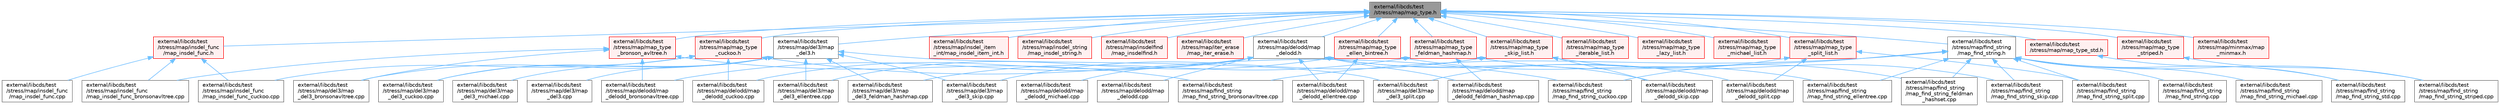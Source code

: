 digraph "external/libcds/test/stress/map/map_type.h"
{
 // LATEX_PDF_SIZE
  bgcolor="transparent";
  edge [fontname=Helvetica,fontsize=10,labelfontname=Helvetica,labelfontsize=10];
  node [fontname=Helvetica,fontsize=10,shape=box,height=0.2,width=0.4];
  Node1 [id="Node000001",label="external/libcds/test\l/stress/map/map_type.h",height=0.2,width=0.4,color="gray40", fillcolor="grey60", style="filled", fontcolor="black",tooltip=" "];
  Node1 -> Node2 [id="edge72_Node000001_Node000002",dir="back",color="steelblue1",style="solid",tooltip=" "];
  Node2 [id="Node000002",label="external/libcds/test\l/stress/map/del3/map\l_del3.h",height=0.2,width=0.4,color="grey40", fillcolor="white", style="filled",URL="$map__del3_8h.html",tooltip=" "];
  Node2 -> Node3 [id="edge73_Node000002_Node000003",dir="back",color="steelblue1",style="solid",tooltip=" "];
  Node3 [id="Node000003",label="external/libcds/test\l/stress/map/del3/map\l_del3.cpp",height=0.2,width=0.4,color="grey40", fillcolor="white", style="filled",URL="$map__del3_8cpp.html",tooltip=" "];
  Node2 -> Node4 [id="edge74_Node000002_Node000004",dir="back",color="steelblue1",style="solid",tooltip=" "];
  Node4 [id="Node000004",label="external/libcds/test\l/stress/map/del3/map\l_del3_bronsonavltree.cpp",height=0.2,width=0.4,color="grey40", fillcolor="white", style="filled",URL="$map__del3__bronsonavltree_8cpp.html",tooltip=" "];
  Node2 -> Node5 [id="edge75_Node000002_Node000005",dir="back",color="steelblue1",style="solid",tooltip=" "];
  Node5 [id="Node000005",label="external/libcds/test\l/stress/map/del3/map\l_del3_cuckoo.cpp",height=0.2,width=0.4,color="grey40", fillcolor="white", style="filled",URL="$map__del3__cuckoo_8cpp.html",tooltip=" "];
  Node2 -> Node6 [id="edge76_Node000002_Node000006",dir="back",color="steelblue1",style="solid",tooltip=" "];
  Node6 [id="Node000006",label="external/libcds/test\l/stress/map/del3/map\l_del3_ellentree.cpp",height=0.2,width=0.4,color="grey40", fillcolor="white", style="filled",URL="$map__del3__ellentree_8cpp.html",tooltip=" "];
  Node2 -> Node7 [id="edge77_Node000002_Node000007",dir="back",color="steelblue1",style="solid",tooltip=" "];
  Node7 [id="Node000007",label="external/libcds/test\l/stress/map/del3/map\l_del3_feldman_hashmap.cpp",height=0.2,width=0.4,color="grey40", fillcolor="white", style="filled",URL="$map__del3__feldman__hashmap_8cpp.html",tooltip=" "];
  Node2 -> Node8 [id="edge78_Node000002_Node000008",dir="back",color="steelblue1",style="solid",tooltip=" "];
  Node8 [id="Node000008",label="external/libcds/test\l/stress/map/del3/map\l_del3_michael.cpp",height=0.2,width=0.4,color="grey40", fillcolor="white", style="filled",URL="$map__del3__michael_8cpp.html",tooltip=" "];
  Node2 -> Node9 [id="edge79_Node000002_Node000009",dir="back",color="steelblue1",style="solid",tooltip=" "];
  Node9 [id="Node000009",label="external/libcds/test\l/stress/map/del3/map\l_del3_skip.cpp",height=0.2,width=0.4,color="grey40", fillcolor="white", style="filled",URL="$map__del3__skip_8cpp.html",tooltip=" "];
  Node2 -> Node10 [id="edge80_Node000002_Node000010",dir="back",color="steelblue1",style="solid",tooltip=" "];
  Node10 [id="Node000010",label="external/libcds/test\l/stress/map/del3/map\l_del3_split.cpp",height=0.2,width=0.4,color="grey40", fillcolor="white", style="filled",URL="$map__del3__split_8cpp.html",tooltip=" "];
  Node1 -> Node11 [id="edge81_Node000001_Node000011",dir="back",color="steelblue1",style="solid",tooltip=" "];
  Node11 [id="Node000011",label="external/libcds/test\l/stress/map/delodd/map\l_delodd.h",height=0.2,width=0.4,color="grey40", fillcolor="white", style="filled",URL="$map__delodd_8h.html",tooltip=" "];
  Node11 -> Node12 [id="edge82_Node000011_Node000012",dir="back",color="steelblue1",style="solid",tooltip=" "];
  Node12 [id="Node000012",label="external/libcds/test\l/stress/map/delodd/map\l_delodd.cpp",height=0.2,width=0.4,color="grey40", fillcolor="white", style="filled",URL="$map__delodd_8cpp.html",tooltip=" "];
  Node11 -> Node13 [id="edge83_Node000011_Node000013",dir="back",color="steelblue1",style="solid",tooltip=" "];
  Node13 [id="Node000013",label="external/libcds/test\l/stress/map/delodd/map\l_delodd_bronsonavltree.cpp",height=0.2,width=0.4,color="grey40", fillcolor="white", style="filled",URL="$map__delodd__bronsonavltree_8cpp.html",tooltip=" "];
  Node11 -> Node14 [id="edge84_Node000011_Node000014",dir="back",color="steelblue1",style="solid",tooltip=" "];
  Node14 [id="Node000014",label="external/libcds/test\l/stress/map/delodd/map\l_delodd_cuckoo.cpp",height=0.2,width=0.4,color="grey40", fillcolor="white", style="filled",URL="$map__delodd__cuckoo_8cpp.html",tooltip=" "];
  Node11 -> Node15 [id="edge85_Node000011_Node000015",dir="back",color="steelblue1",style="solid",tooltip=" "];
  Node15 [id="Node000015",label="external/libcds/test\l/stress/map/delodd/map\l_delodd_ellentree.cpp",height=0.2,width=0.4,color="grey40", fillcolor="white", style="filled",URL="$map__delodd__ellentree_8cpp.html",tooltip=" "];
  Node11 -> Node16 [id="edge86_Node000011_Node000016",dir="back",color="steelblue1",style="solid",tooltip=" "];
  Node16 [id="Node000016",label="external/libcds/test\l/stress/map/delodd/map\l_delodd_feldman_hashmap.cpp",height=0.2,width=0.4,color="grey40", fillcolor="white", style="filled",URL="$map__delodd__feldman__hashmap_8cpp.html",tooltip=" "];
  Node11 -> Node17 [id="edge87_Node000011_Node000017",dir="back",color="steelblue1",style="solid",tooltip=" "];
  Node17 [id="Node000017",label="external/libcds/test\l/stress/map/delodd/map\l_delodd_michael.cpp",height=0.2,width=0.4,color="grey40", fillcolor="white", style="filled",URL="$map__delodd__michael_8cpp.html",tooltip=" "];
  Node11 -> Node18 [id="edge88_Node000011_Node000018",dir="back",color="steelblue1",style="solid",tooltip=" "];
  Node18 [id="Node000018",label="external/libcds/test\l/stress/map/delodd/map\l_delodd_skip.cpp",height=0.2,width=0.4,color="grey40", fillcolor="white", style="filled",URL="$map__delodd__skip_8cpp.html",tooltip=" "];
  Node11 -> Node19 [id="edge89_Node000011_Node000019",dir="back",color="steelblue1",style="solid",tooltip=" "];
  Node19 [id="Node000019",label="external/libcds/test\l/stress/map/delodd/map\l_delodd_split.cpp",height=0.2,width=0.4,color="grey40", fillcolor="white", style="filled",URL="$map__delodd__split_8cpp.html",tooltip=" "];
  Node1 -> Node20 [id="edge90_Node000001_Node000020",dir="back",color="steelblue1",style="solid",tooltip=" "];
  Node20 [id="Node000020",label="external/libcds/test\l/stress/map/find_string\l/map_find_string.h",height=0.2,width=0.4,color="grey40", fillcolor="white", style="filled",URL="$map__find__string_8h.html",tooltip=" "];
  Node20 -> Node21 [id="edge91_Node000020_Node000021",dir="back",color="steelblue1",style="solid",tooltip=" "];
  Node21 [id="Node000021",label="external/libcds/test\l/stress/map/find_string\l/map_find_string.cpp",height=0.2,width=0.4,color="grey40", fillcolor="white", style="filled",URL="$map__find__string_8cpp.html",tooltip=" "];
  Node20 -> Node22 [id="edge92_Node000020_Node000022",dir="back",color="steelblue1",style="solid",tooltip=" "];
  Node22 [id="Node000022",label="external/libcds/test\l/stress/map/find_string\l/map_find_string_bronsonavltree.cpp",height=0.2,width=0.4,color="grey40", fillcolor="white", style="filled",URL="$map__find__string__bronsonavltree_8cpp.html",tooltip=" "];
  Node20 -> Node23 [id="edge93_Node000020_Node000023",dir="back",color="steelblue1",style="solid",tooltip=" "];
  Node23 [id="Node000023",label="external/libcds/test\l/stress/map/find_string\l/map_find_string_cuckoo.cpp",height=0.2,width=0.4,color="grey40", fillcolor="white", style="filled",URL="$map__find__string__cuckoo_8cpp.html",tooltip=" "];
  Node20 -> Node24 [id="edge94_Node000020_Node000024",dir="back",color="steelblue1",style="solid",tooltip=" "];
  Node24 [id="Node000024",label="external/libcds/test\l/stress/map/find_string\l/map_find_string_ellentree.cpp",height=0.2,width=0.4,color="grey40", fillcolor="white", style="filled",URL="$map__find__string__ellentree_8cpp.html",tooltip=" "];
  Node20 -> Node25 [id="edge95_Node000020_Node000025",dir="back",color="steelblue1",style="solid",tooltip=" "];
  Node25 [id="Node000025",label="external/libcds/test\l/stress/map/find_string\l/map_find_string_feldman\l_hashset.cpp",height=0.2,width=0.4,color="grey40", fillcolor="white", style="filled",URL="$map__find__string__feldman__hashset_8cpp.html",tooltip=" "];
  Node20 -> Node26 [id="edge96_Node000020_Node000026",dir="back",color="steelblue1",style="solid",tooltip=" "];
  Node26 [id="Node000026",label="external/libcds/test\l/stress/map/find_string\l/map_find_string_michael.cpp",height=0.2,width=0.4,color="grey40", fillcolor="white", style="filled",URL="$map__find__string__michael_8cpp.html",tooltip=" "];
  Node20 -> Node27 [id="edge97_Node000020_Node000027",dir="back",color="steelblue1",style="solid",tooltip=" "];
  Node27 [id="Node000027",label="external/libcds/test\l/stress/map/find_string\l/map_find_string_skip.cpp",height=0.2,width=0.4,color="grey40", fillcolor="white", style="filled",URL="$map__find__string__skip_8cpp.html",tooltip=" "];
  Node20 -> Node28 [id="edge98_Node000020_Node000028",dir="back",color="steelblue1",style="solid",tooltip=" "];
  Node28 [id="Node000028",label="external/libcds/test\l/stress/map/find_string\l/map_find_string_split.cpp",height=0.2,width=0.4,color="grey40", fillcolor="white", style="filled",URL="$map__find__string__split_8cpp.html",tooltip=" "];
  Node20 -> Node29 [id="edge99_Node000020_Node000029",dir="back",color="steelblue1",style="solid",tooltip=" "];
  Node29 [id="Node000029",label="external/libcds/test\l/stress/map/find_string\l/map_find_string_std.cpp",height=0.2,width=0.4,color="grey40", fillcolor="white", style="filled",URL="$map__find__string__std_8cpp.html",tooltip=" "];
  Node20 -> Node30 [id="edge100_Node000020_Node000030",dir="back",color="steelblue1",style="solid",tooltip=" "];
  Node30 [id="Node000030",label="external/libcds/test\l/stress/map/find_string\l/map_find_string_striped.cpp",height=0.2,width=0.4,color="grey40", fillcolor="white", style="filled",URL="$map__find__string__striped_8cpp.html",tooltip=" "];
  Node1 -> Node31 [id="edge101_Node000001_Node000031",dir="back",color="steelblue1",style="solid",tooltip=" "];
  Node31 [id="Node000031",label="external/libcds/test\l/stress/map/insdel_func\l/map_insdel_func.h",height=0.2,width=0.4,color="red", fillcolor="#FFF0F0", style="filled",URL="$map__insdel__func_8h.html",tooltip=" "];
  Node31 -> Node32 [id="edge102_Node000031_Node000032",dir="back",color="steelblue1",style="solid",tooltip=" "];
  Node32 [id="Node000032",label="external/libcds/test\l/stress/map/insdel_func\l/map_insdel_func.cpp",height=0.2,width=0.4,color="grey40", fillcolor="white", style="filled",URL="$map__insdel__func_8cpp.html",tooltip=" "];
  Node31 -> Node33 [id="edge103_Node000031_Node000033",dir="back",color="steelblue1",style="solid",tooltip=" "];
  Node33 [id="Node000033",label="external/libcds/test\l/stress/map/insdel_func\l/map_insdel_func_bronsonavltree.cpp",height=0.2,width=0.4,color="grey40", fillcolor="white", style="filled",URL="$map__insdel__func__bronsonavltree_8cpp.html",tooltip=" "];
  Node31 -> Node34 [id="edge104_Node000031_Node000034",dir="back",color="steelblue1",style="solid",tooltip=" "];
  Node34 [id="Node000034",label="external/libcds/test\l/stress/map/insdel_func\l/map_insdel_func_cuckoo.cpp",height=0.2,width=0.4,color="grey40", fillcolor="white", style="filled",URL="$map__insdel__func__cuckoo_8cpp.html",tooltip=" "];
  Node1 -> Node41 [id="edge105_Node000001_Node000041",dir="back",color="steelblue1",style="solid",tooltip=" "];
  Node41 [id="Node000041",label="external/libcds/test\l/stress/map/insdel_item\l_int/map_insdel_item_int.h",height=0.2,width=0.4,color="red", fillcolor="#FFF0F0", style="filled",URL="$map__insdel__item__int_8h.html",tooltip=" "];
  Node1 -> Node51 [id="edge106_Node000001_Node000051",dir="back",color="steelblue1",style="solid",tooltip=" "];
  Node51 [id="Node000051",label="external/libcds/test\l/stress/map/insdel_string\l/map_insdel_string.h",height=0.2,width=0.4,color="red", fillcolor="#FFF0F0", style="filled",URL="$map__insdel__string_8h.html",tooltip=" "];
  Node1 -> Node62 [id="edge107_Node000001_Node000062",dir="back",color="steelblue1",style="solid",tooltip=" "];
  Node62 [id="Node000062",label="external/libcds/test\l/stress/map/insdelfind\l/map_insdelfind.h",height=0.2,width=0.4,color="red", fillcolor="#FFF0F0", style="filled",URL="$map__insdelfind_8h.html",tooltip=" "];
  Node1 -> Node78 [id="edge108_Node000001_Node000078",dir="back",color="steelblue1",style="solid",tooltip=" "];
  Node78 [id="Node000078",label="external/libcds/test\l/stress/map/iter_erase\l/map_iter_erase.h",height=0.2,width=0.4,color="red", fillcolor="#FFF0F0", style="filled",URL="$map__iter__erase_8h.html",tooltip=" "];
  Node1 -> Node83 [id="edge109_Node000001_Node000083",dir="back",color="steelblue1",style="solid",tooltip=" "];
  Node83 [id="Node000083",label="external/libcds/test\l/stress/map/map_type\l_bronson_avltree.h",height=0.2,width=0.4,color="red", fillcolor="#FFF0F0", style="filled",URL="$map__type__bronson__avltree_8h.html",tooltip=" "];
  Node83 -> Node4 [id="edge110_Node000083_Node000004",dir="back",color="steelblue1",style="solid",tooltip=" "];
  Node83 -> Node13 [id="edge111_Node000083_Node000013",dir="back",color="steelblue1",style="solid",tooltip=" "];
  Node83 -> Node22 [id="edge112_Node000083_Node000022",dir="back",color="steelblue1",style="solid",tooltip=" "];
  Node83 -> Node33 [id="edge113_Node000083_Node000033",dir="back",color="steelblue1",style="solid",tooltip=" "];
  Node1 -> Node85 [id="edge114_Node000001_Node000085",dir="back",color="steelblue1",style="solid",tooltip=" "];
  Node85 [id="Node000085",label="external/libcds/test\l/stress/map/map_type\l_cuckoo.h",height=0.2,width=0.4,color="red", fillcolor="#FFF0F0", style="filled",URL="$map__type__cuckoo_8h.html",tooltip=" "];
  Node85 -> Node5 [id="edge115_Node000085_Node000005",dir="back",color="steelblue1",style="solid",tooltip=" "];
  Node85 -> Node14 [id="edge116_Node000085_Node000014",dir="back",color="steelblue1",style="solid",tooltip=" "];
  Node85 -> Node23 [id="edge117_Node000085_Node000023",dir="back",color="steelblue1",style="solid",tooltip=" "];
  Node85 -> Node34 [id="edge118_Node000085_Node000034",dir="back",color="steelblue1",style="solid",tooltip=" "];
  Node1 -> Node86 [id="edge119_Node000001_Node000086",dir="back",color="steelblue1",style="solid",tooltip=" "];
  Node86 [id="Node000086",label="external/libcds/test\l/stress/map/map_type\l_ellen_bintree.h",height=0.2,width=0.4,color="red", fillcolor="#FFF0F0", style="filled",URL="$map__type__ellen__bintree_8h.html",tooltip=" "];
  Node86 -> Node6 [id="edge120_Node000086_Node000006",dir="back",color="steelblue1",style="solid",tooltip=" "];
  Node86 -> Node15 [id="edge121_Node000086_Node000015",dir="back",color="steelblue1",style="solid",tooltip=" "];
  Node86 -> Node24 [id="edge122_Node000086_Node000024",dir="back",color="steelblue1",style="solid",tooltip=" "];
  Node1 -> Node88 [id="edge123_Node000001_Node000088",dir="back",color="steelblue1",style="solid",tooltip=" "];
  Node88 [id="Node000088",label="external/libcds/test\l/stress/map/map_type\l_feldman_hashmap.h",height=0.2,width=0.4,color="red", fillcolor="#FFF0F0", style="filled",URL="$map__type__feldman__hashmap_8h.html",tooltip=" "];
  Node88 -> Node7 [id="edge124_Node000088_Node000007",dir="back",color="steelblue1",style="solid",tooltip=" "];
  Node88 -> Node16 [id="edge125_Node000088_Node000016",dir="back",color="steelblue1",style="solid",tooltip=" "];
  Node88 -> Node25 [id="edge126_Node000088_Node000025",dir="back",color="steelblue1",style="solid",tooltip=" "];
  Node1 -> Node89 [id="edge127_Node000001_Node000089",dir="back",color="steelblue1",style="solid",tooltip=" "];
  Node89 [id="Node000089",label="external/libcds/test\l/stress/map/map_type\l_iterable_list.h",height=0.2,width=0.4,color="red", fillcolor="#FFF0F0", style="filled",URL="$map__type__iterable__list_8h.html",tooltip=" "];
  Node1 -> Node91 [id="edge128_Node000001_Node000091",dir="back",color="steelblue1",style="solid",tooltip=" "];
  Node91 [id="Node000091",label="external/libcds/test\l/stress/map/map_type\l_lazy_list.h",height=0.2,width=0.4,color="red", fillcolor="#FFF0F0", style="filled",URL="$map__type__lazy__list_8h.html",tooltip=" "];
  Node1 -> Node92 [id="edge129_Node000001_Node000092",dir="back",color="steelblue1",style="solid",tooltip=" "];
  Node92 [id="Node000092",label="external/libcds/test\l/stress/map/map_type\l_michael_list.h",height=0.2,width=0.4,color="red", fillcolor="#FFF0F0", style="filled",URL="$map__type__michael__list_8h.html",tooltip=" "];
  Node1 -> Node93 [id="edge130_Node000001_Node000093",dir="back",color="steelblue1",style="solid",tooltip=" "];
  Node93 [id="Node000093",label="external/libcds/test\l/stress/map/map_type\l_skip_list.h",height=0.2,width=0.4,color="red", fillcolor="#FFF0F0", style="filled",URL="$map__type__skip__list_8h.html",tooltip=" "];
  Node93 -> Node9 [id="edge131_Node000093_Node000009",dir="back",color="steelblue1",style="solid",tooltip=" "];
  Node93 -> Node18 [id="edge132_Node000093_Node000018",dir="back",color="steelblue1",style="solid",tooltip=" "];
  Node93 -> Node27 [id="edge133_Node000093_Node000027",dir="back",color="steelblue1",style="solid",tooltip=" "];
  Node1 -> Node95 [id="edge134_Node000001_Node000095",dir="back",color="steelblue1",style="solid",tooltip=" "];
  Node95 [id="Node000095",label="external/libcds/test\l/stress/map/map_type\l_split_list.h",height=0.2,width=0.4,color="red", fillcolor="#FFF0F0", style="filled",URL="$map__type__split__list_8h.html",tooltip=" "];
  Node95 -> Node10 [id="edge135_Node000095_Node000010",dir="back",color="steelblue1",style="solid",tooltip=" "];
  Node95 -> Node19 [id="edge136_Node000095_Node000019",dir="back",color="steelblue1",style="solid",tooltip=" "];
  Node95 -> Node28 [id="edge137_Node000095_Node000028",dir="back",color="steelblue1",style="solid",tooltip=" "];
  Node1 -> Node96 [id="edge138_Node000001_Node000096",dir="back",color="steelblue1",style="solid",tooltip=" "];
  Node96 [id="Node000096",label="external/libcds/test\l/stress/map/map_type_std.h",height=0.2,width=0.4,color="red", fillcolor="#FFF0F0", style="filled",URL="$map__type__std_8h.html",tooltip=" "];
  Node96 -> Node29 [id="edge139_Node000096_Node000029",dir="back",color="steelblue1",style="solid",tooltip=" "];
  Node1 -> Node97 [id="edge140_Node000001_Node000097",dir="back",color="steelblue1",style="solid",tooltip=" "];
  Node97 [id="Node000097",label="external/libcds/test\l/stress/map/map_type\l_striped.h",height=0.2,width=0.4,color="red", fillcolor="#FFF0F0", style="filled",URL="$map__type__striped_8h.html",tooltip=" "];
  Node97 -> Node30 [id="edge141_Node000097_Node000030",dir="back",color="steelblue1",style="solid",tooltip=" "];
  Node1 -> Node98 [id="edge142_Node000001_Node000098",dir="back",color="steelblue1",style="solid",tooltip=" "];
  Node98 [id="Node000098",label="external/libcds/test\l/stress/map/minmax/map\l_minmax.h",height=0.2,width=0.4,color="red", fillcolor="#FFF0F0", style="filled",URL="$map__minmax_8h.html",tooltip=" "];
}
